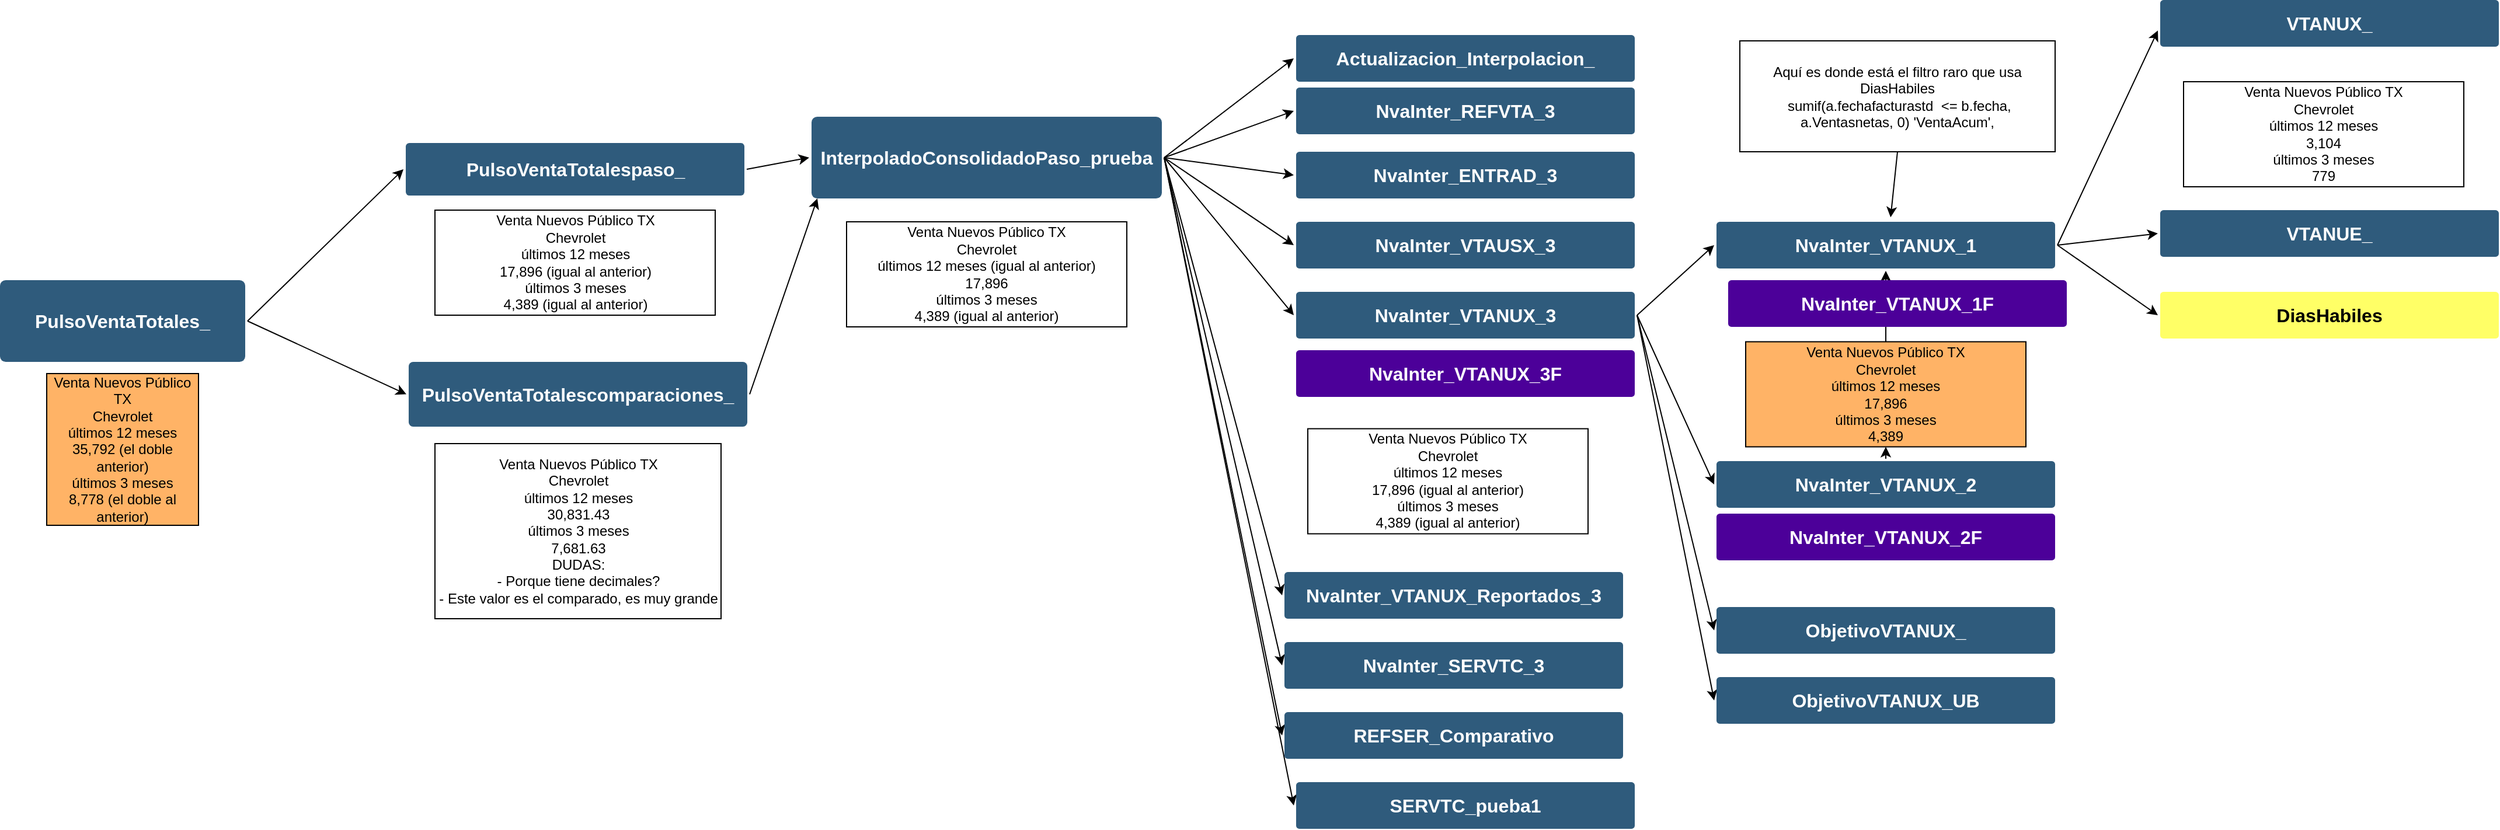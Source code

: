 <mxfile version="21.7.1" type="google">
  <diagram id="6a731a19-8d31-9384-78a2-239565b7b9f0" name="Page-1">
    <mxGraphModel grid="1" page="1" gridSize="10" guides="1" tooltips="1" connect="1" arrows="1" fold="1" pageScale="1" pageWidth="1169" pageHeight="827" background="none" math="0" shadow="0">
      <root>
        <mxCell id="0" />
        <mxCell id="1" parent="0" />
        <mxCell id="L6eziXhxTKh1v8Lyt3lX-1751" style="edgeStyle=none;rounded=0;orthogonalLoop=1;jettySize=auto;html=1;exitX=1;exitY=0.5;exitDx=0;exitDy=0;entryX=0;entryY=0.5;entryDx=0;entryDy=0;" edge="1" parent="1" source="1749" target="L6eziXhxTKh1v8Lyt3lX-1749">
          <mxGeometry relative="1" as="geometry" />
        </mxCell>
        <mxCell id="1749" value="PulsoVentaTotales_" style="rounded=1;whiteSpace=wrap;html=1;shadow=0;labelBackgroundColor=none;strokeColor=none;strokeWidth=3;fillColor=#2F5B7C;fontFamily=Helvetica;fontSize=16;fontColor=#FFFFFF;align=center;fontStyle=1;spacing=5;arcSize=7;perimeterSpacing=2;" vertex="1" parent="1">
          <mxGeometry x="-40" y="360" width="210" height="70" as="geometry" />
        </mxCell>
        <mxCell id="L6eziXhxTKh1v8Lyt3lX-1753" style="edgeStyle=none;rounded=0;orthogonalLoop=1;jettySize=auto;html=1;exitX=1;exitY=0.5;exitDx=0;exitDy=0;entryX=0;entryY=0.5;entryDx=0;entryDy=0;" edge="1" parent="1" source="-0ShvA0Jfd5PFGLAykkG-1780" target="L6eziXhxTKh1v8Lyt3lX-1752">
          <mxGeometry relative="1" as="geometry" />
        </mxCell>
        <mxCell id="-0ShvA0Jfd5PFGLAykkG-1780" value="PulsoVentaTotalespaso_" style="rounded=1;whiteSpace=wrap;html=1;shadow=0;labelBackgroundColor=none;strokeColor=none;strokeWidth=3;fillColor=#2F5B7C;fontFamily=Helvetica;fontSize=16;fontColor=#FFFFFF;align=center;fontStyle=1;spacing=5;arcSize=7;perimeterSpacing=2;" vertex="1" parent="1">
          <mxGeometry x="307.5" y="242.5" width="290" height="45" as="geometry" />
        </mxCell>
        <mxCell id="-0ShvA0Jfd5PFGLAykkG-1784" style="rounded=0;orthogonalLoop=1;jettySize=auto;html=1;exitX=1;exitY=0.5;exitDx=0;exitDy=0;entryX=0;entryY=0.5;entryDx=0;entryDy=0;" edge="1" parent="1" source="1749" target="-0ShvA0Jfd5PFGLAykkG-1780">
          <mxGeometry relative="1" as="geometry">
            <mxPoint x="232" y="430" as="sourcePoint" />
            <mxPoint x="368" y="430" as="targetPoint" />
          </mxGeometry>
        </mxCell>
        <mxCell id="-0ShvA0Jfd5PFGLAykkG-1807" value="&lt;font color=&quot;#000000&quot;&gt;DiasHabiles&lt;/font&gt;" style="rounded=1;whiteSpace=wrap;html=1;shadow=0;labelBackgroundColor=none;strokeColor=none;strokeWidth=3;fillColor=#FFFF66;fontFamily=Helvetica;fontSize=16;fontColor=#FFFFFF;align=center;fontStyle=1;spacing=5;arcSize=7;perimeterSpacing=2;" vertex="1" parent="1">
          <mxGeometry x="1810" y="370" width="290" height="40" as="geometry" />
        </mxCell>
        <mxCell id="L6eziXhxTKh1v8Lyt3lX-1754" style="edgeStyle=none;rounded=0;orthogonalLoop=1;jettySize=auto;html=1;exitX=1;exitY=0.5;exitDx=0;exitDy=0;entryX=0.023;entryY=0.973;entryDx=0;entryDy=0;entryPerimeter=0;" edge="1" parent="1" source="L6eziXhxTKh1v8Lyt3lX-1749" target="L6eziXhxTKh1v8Lyt3lX-1752">
          <mxGeometry relative="1" as="geometry" />
        </mxCell>
        <mxCell id="L6eziXhxTKh1v8Lyt3lX-1749" value="PulsoVentaTotalescomparaciones_" style="rounded=1;whiteSpace=wrap;html=1;shadow=0;labelBackgroundColor=none;strokeColor=none;strokeWidth=3;fillColor=#2F5B7C;fontFamily=Helvetica;fontSize=16;fontColor=#FFFFFF;align=center;fontStyle=1;spacing=5;arcSize=7;perimeterSpacing=2;" vertex="1" parent="1">
          <mxGeometry x="310" y="430" width="290" height="55.5" as="geometry" />
        </mxCell>
        <mxCell id="L6eziXhxTKh1v8Lyt3lX-1764" style="edgeStyle=none;rounded=0;orthogonalLoop=1;jettySize=auto;html=1;exitX=1;exitY=0.5;exitDx=0;exitDy=0;entryX=0;entryY=0.5;entryDx=0;entryDy=0;" edge="1" parent="1" source="L6eziXhxTKh1v8Lyt3lX-1752" target="L6eziXhxTKh1v8Lyt3lX-1756">
          <mxGeometry relative="1" as="geometry" />
        </mxCell>
        <mxCell id="L6eziXhxTKh1v8Lyt3lX-1765" style="edgeStyle=none;rounded=0;orthogonalLoop=1;jettySize=auto;html=1;exitX=1;exitY=0.5;exitDx=0;exitDy=0;entryX=0;entryY=0.5;entryDx=0;entryDy=0;" edge="1" parent="1" source="L6eziXhxTKh1v8Lyt3lX-1752" target="L6eziXhxTKh1v8Lyt3lX-1755">
          <mxGeometry relative="1" as="geometry" />
        </mxCell>
        <mxCell id="L6eziXhxTKh1v8Lyt3lX-1766" style="edgeStyle=none;rounded=0;orthogonalLoop=1;jettySize=auto;html=1;exitX=1;exitY=0.5;exitDx=0;exitDy=0;entryX=0;entryY=0.5;entryDx=0;entryDy=0;" edge="1" parent="1" source="L6eziXhxTKh1v8Lyt3lX-1752" target="L6eziXhxTKh1v8Lyt3lX-1757">
          <mxGeometry relative="1" as="geometry" />
        </mxCell>
        <mxCell id="L6eziXhxTKh1v8Lyt3lX-1767" style="edgeStyle=none;rounded=0;orthogonalLoop=1;jettySize=auto;html=1;exitX=1;exitY=0.5;exitDx=0;exitDy=0;entryX=0;entryY=0.5;entryDx=0;entryDy=0;" edge="1" parent="1" source="L6eziXhxTKh1v8Lyt3lX-1752" target="L6eziXhxTKh1v8Lyt3lX-1758">
          <mxGeometry relative="1" as="geometry" />
        </mxCell>
        <mxCell id="L6eziXhxTKh1v8Lyt3lX-1768" style="edgeStyle=none;rounded=0;orthogonalLoop=1;jettySize=auto;html=1;exitX=1;exitY=0.5;exitDx=0;exitDy=0;entryX=0;entryY=0.5;entryDx=0;entryDy=0;" edge="1" parent="1" source="L6eziXhxTKh1v8Lyt3lX-1752" target="L6eziXhxTKh1v8Lyt3lX-1759">
          <mxGeometry relative="1" as="geometry" />
        </mxCell>
        <mxCell id="L6eziXhxTKh1v8Lyt3lX-1769" style="edgeStyle=none;rounded=0;orthogonalLoop=1;jettySize=auto;html=1;exitX=1;exitY=0.5;exitDx=0;exitDy=0;entryX=0;entryY=0.5;entryDx=0;entryDy=0;" edge="1" parent="1" source="L6eziXhxTKh1v8Lyt3lX-1752" target="L6eziXhxTKh1v8Lyt3lX-1760">
          <mxGeometry relative="1" as="geometry" />
        </mxCell>
        <mxCell id="L6eziXhxTKh1v8Lyt3lX-1770" style="edgeStyle=none;rounded=0;orthogonalLoop=1;jettySize=auto;html=1;exitX=1;exitY=0.5;exitDx=0;exitDy=0;entryX=0;entryY=0.5;entryDx=0;entryDy=0;" edge="1" parent="1" source="L6eziXhxTKh1v8Lyt3lX-1752" target="L6eziXhxTKh1v8Lyt3lX-1761">
          <mxGeometry relative="1" as="geometry" />
        </mxCell>
        <mxCell id="L6eziXhxTKh1v8Lyt3lX-1771" style="edgeStyle=none;rounded=0;orthogonalLoop=1;jettySize=auto;html=1;exitX=1;exitY=0.5;exitDx=0;exitDy=0;entryX=0;entryY=0.5;entryDx=0;entryDy=0;" edge="1" parent="1" source="L6eziXhxTKh1v8Lyt3lX-1752" target="L6eziXhxTKh1v8Lyt3lX-1762">
          <mxGeometry relative="1" as="geometry" />
        </mxCell>
        <mxCell id="L6eziXhxTKh1v8Lyt3lX-1772" style="edgeStyle=none;rounded=0;orthogonalLoop=1;jettySize=auto;html=1;exitX=1;exitY=0.5;exitDx=0;exitDy=0;entryX=0;entryY=0.5;entryDx=0;entryDy=0;" edge="1" parent="1" source="L6eziXhxTKh1v8Lyt3lX-1752" target="L6eziXhxTKh1v8Lyt3lX-1763">
          <mxGeometry relative="1" as="geometry" />
        </mxCell>
        <mxCell id="L6eziXhxTKh1v8Lyt3lX-1752" value="InterpoladoConsolidadoPaso_prueba" style="rounded=1;whiteSpace=wrap;html=1;shadow=0;labelBackgroundColor=none;strokeColor=none;strokeWidth=3;fillColor=#2F5B7C;fontFamily=Helvetica;fontSize=16;fontColor=#FFFFFF;align=center;fontStyle=1;spacing=5;arcSize=7;perimeterSpacing=2;" vertex="1" parent="1">
          <mxGeometry x="655" y="220" width="300" height="70" as="geometry" />
        </mxCell>
        <mxCell id="L6eziXhxTKh1v8Lyt3lX-1755" value="NvaInter_REFVTA_3" style="rounded=1;whiteSpace=wrap;html=1;shadow=0;labelBackgroundColor=none;strokeColor=none;strokeWidth=3;fillColor=#2F5B7C;fontFamily=Helvetica;fontSize=16;fontColor=#FFFFFF;align=center;fontStyle=1;spacing=5;arcSize=7;perimeterSpacing=2;" vertex="1" parent="1">
          <mxGeometry x="1070" y="195" width="290" height="40" as="geometry" />
        </mxCell>
        <mxCell id="L6eziXhxTKh1v8Lyt3lX-1756" value="Actualizacion_Interpolacion_" style="rounded=1;whiteSpace=wrap;html=1;shadow=0;labelBackgroundColor=none;strokeColor=none;strokeWidth=3;fillColor=#2F5B7C;fontFamily=Helvetica;fontSize=16;fontColor=#FFFFFF;align=center;fontStyle=1;spacing=5;arcSize=7;perimeterSpacing=2;" vertex="1" parent="1">
          <mxGeometry x="1070" y="150" width="290" height="40" as="geometry" />
        </mxCell>
        <mxCell id="L6eziXhxTKh1v8Lyt3lX-1757" value="NvaInter_ENTRAD_3" style="rounded=1;whiteSpace=wrap;html=1;shadow=0;labelBackgroundColor=none;strokeColor=none;strokeWidth=3;fillColor=#2F5B7C;fontFamily=Helvetica;fontSize=16;fontColor=#FFFFFF;align=center;fontStyle=1;spacing=5;arcSize=7;perimeterSpacing=2;" vertex="1" parent="1">
          <mxGeometry x="1070" y="250" width="290" height="40" as="geometry" />
        </mxCell>
        <mxCell id="L6eziXhxTKh1v8Lyt3lX-1758" value="NvaInter_VTAUSX_3" style="rounded=1;whiteSpace=wrap;html=1;shadow=0;labelBackgroundColor=none;strokeColor=none;strokeWidth=3;fillColor=#2F5B7C;fontFamily=Helvetica;fontSize=16;fontColor=#FFFFFF;align=center;fontStyle=1;spacing=5;arcSize=7;perimeterSpacing=2;" vertex="1" parent="1">
          <mxGeometry x="1070" y="310" width="290" height="40" as="geometry" />
        </mxCell>
        <mxCell id="L6eziXhxTKh1v8Lyt3lX-1777" style="edgeStyle=none;rounded=0;orthogonalLoop=1;jettySize=auto;html=1;exitX=1;exitY=0.5;exitDx=0;exitDy=0;entryX=0;entryY=0.5;entryDx=0;entryDy=0;" edge="1" parent="1" source="L6eziXhxTKh1v8Lyt3lX-1759" target="L6eziXhxTKh1v8Lyt3lX-1774">
          <mxGeometry relative="1" as="geometry" />
        </mxCell>
        <mxCell id="L6eziXhxTKh1v8Lyt3lX-1778" style="edgeStyle=none;rounded=0;orthogonalLoop=1;jettySize=auto;html=1;exitX=1;exitY=0.5;exitDx=0;exitDy=0;entryX=0;entryY=0.5;entryDx=0;entryDy=0;" edge="1" parent="1" source="L6eziXhxTKh1v8Lyt3lX-1759" target="L6eziXhxTKh1v8Lyt3lX-1775">
          <mxGeometry relative="1" as="geometry" />
        </mxCell>
        <mxCell id="L6eziXhxTKh1v8Lyt3lX-1787" style="edgeStyle=none;rounded=0;orthogonalLoop=1;jettySize=auto;html=1;exitX=1;exitY=0.5;exitDx=0;exitDy=0;entryX=0;entryY=0.5;entryDx=0;entryDy=0;" edge="1" parent="1" source="L6eziXhxTKh1v8Lyt3lX-1759" target="L6eziXhxTKh1v8Lyt3lX-1785">
          <mxGeometry relative="1" as="geometry" />
        </mxCell>
        <mxCell id="L6eziXhxTKh1v8Lyt3lX-1788" style="edgeStyle=none;rounded=0;orthogonalLoop=1;jettySize=auto;html=1;exitX=1;exitY=0.5;exitDx=0;exitDy=0;entryX=0;entryY=0.5;entryDx=0;entryDy=0;" edge="1" parent="1" source="L6eziXhxTKh1v8Lyt3lX-1759" target="L6eziXhxTKh1v8Lyt3lX-1786">
          <mxGeometry relative="1" as="geometry" />
        </mxCell>
        <mxCell id="L6eziXhxTKh1v8Lyt3lX-1759" value="NvaInter_VTANUX_3" style="rounded=1;whiteSpace=wrap;html=1;shadow=0;labelBackgroundColor=none;strokeColor=none;strokeWidth=3;fillColor=#2F5B7C;fontFamily=Helvetica;fontSize=16;fontColor=#FFFFFF;align=center;fontStyle=1;spacing=5;arcSize=7;perimeterSpacing=2;" vertex="1" parent="1">
          <mxGeometry x="1070" y="370" width="290" height="40" as="geometry" />
        </mxCell>
        <mxCell id="L6eziXhxTKh1v8Lyt3lX-1760" value="NvaInter_VTANUX_Reportados_3" style="rounded=1;whiteSpace=wrap;html=1;shadow=0;labelBackgroundColor=none;strokeColor=none;strokeWidth=3;fillColor=#2F5B7C;fontFamily=Helvetica;fontSize=16;fontColor=#FFFFFF;align=center;fontStyle=1;spacing=5;arcSize=7;perimeterSpacing=2;" vertex="1" parent="1">
          <mxGeometry x="1060" y="610" width="290" height="40" as="geometry" />
        </mxCell>
        <mxCell id="L6eziXhxTKh1v8Lyt3lX-1761" value="NvaInter_SERVTC_3" style="rounded=1;whiteSpace=wrap;html=1;shadow=0;labelBackgroundColor=none;strokeColor=none;strokeWidth=3;fillColor=#2F5B7C;fontFamily=Helvetica;fontSize=16;fontColor=#FFFFFF;align=center;fontStyle=1;spacing=5;arcSize=7;perimeterSpacing=2;" vertex="1" parent="1">
          <mxGeometry x="1060" y="670" width="290" height="40" as="geometry" />
        </mxCell>
        <mxCell id="L6eziXhxTKh1v8Lyt3lX-1762" value="REFSER_Comparativo" style="rounded=1;whiteSpace=wrap;html=1;shadow=0;labelBackgroundColor=none;strokeColor=none;strokeWidth=3;fillColor=#2F5B7C;fontFamily=Helvetica;fontSize=16;fontColor=#FFFFFF;align=center;fontStyle=1;spacing=5;arcSize=7;perimeterSpacing=2;" vertex="1" parent="1">
          <mxGeometry x="1060" y="730" width="290" height="40" as="geometry" />
        </mxCell>
        <mxCell id="L6eziXhxTKh1v8Lyt3lX-1763" value="SERVTC_pueba1" style="rounded=1;whiteSpace=wrap;html=1;shadow=0;labelBackgroundColor=none;strokeColor=none;strokeWidth=3;fillColor=#2F5B7C;fontFamily=Helvetica;fontSize=16;fontColor=#FFFFFF;align=center;fontStyle=1;spacing=5;arcSize=7;perimeterSpacing=2;" vertex="1" parent="1">
          <mxGeometry x="1070" y="790" width="290" height="40" as="geometry" />
        </mxCell>
        <mxCell id="L6eziXhxTKh1v8Lyt3lX-1781" style="edgeStyle=none;rounded=0;orthogonalLoop=1;jettySize=auto;html=1;exitX=1;exitY=0.5;exitDx=0;exitDy=0;entryX=0;entryY=0.64;entryDx=0;entryDy=0;entryPerimeter=0;" edge="1" parent="1" source="L6eziXhxTKh1v8Lyt3lX-1774" target="L6eziXhxTKh1v8Lyt3lX-1779">
          <mxGeometry relative="1" as="geometry" />
        </mxCell>
        <mxCell id="L6eziXhxTKh1v8Lyt3lX-1782" style="edgeStyle=none;rounded=0;orthogonalLoop=1;jettySize=auto;html=1;exitX=1;exitY=0.5;exitDx=0;exitDy=0;entryX=0;entryY=0.5;entryDx=0;entryDy=0;" edge="1" parent="1" source="L6eziXhxTKh1v8Lyt3lX-1774" target="L6eziXhxTKh1v8Lyt3lX-1780">
          <mxGeometry relative="1" as="geometry" />
        </mxCell>
        <mxCell id="L6eziXhxTKh1v8Lyt3lX-1783" style="edgeStyle=none;rounded=0;orthogonalLoop=1;jettySize=auto;html=1;exitX=1;exitY=0.5;exitDx=0;exitDy=0;entryX=0;entryY=0.5;entryDx=0;entryDy=0;" edge="1" parent="1" source="L6eziXhxTKh1v8Lyt3lX-1774" target="-0ShvA0Jfd5PFGLAykkG-1807">
          <mxGeometry relative="1" as="geometry" />
        </mxCell>
        <mxCell id="L6eziXhxTKh1v8Lyt3lX-1774" value="NvaInter_VTANUX_1" style="rounded=1;whiteSpace=wrap;html=1;shadow=0;labelBackgroundColor=none;strokeColor=none;strokeWidth=3;fillColor=#2F5B7C;fontFamily=Helvetica;fontSize=16;fontColor=#FFFFFF;align=center;fontStyle=1;spacing=5;arcSize=7;perimeterSpacing=2;" vertex="1" parent="1">
          <mxGeometry x="1430" y="310" width="290" height="40" as="geometry" />
        </mxCell>
        <mxCell id="L6eziXhxTKh1v8Lyt3lX-1776" style="edgeStyle=none;rounded=0;orthogonalLoop=1;jettySize=auto;html=1;exitX=0.5;exitY=0;exitDx=0;exitDy=0;" edge="1" parent="1" source="L6eziXhxTKh1v8Lyt3lX-1796" target="L6eziXhxTKh1v8Lyt3lX-1774">
          <mxGeometry relative="1" as="geometry" />
        </mxCell>
        <mxCell id="L6eziXhxTKh1v8Lyt3lX-1775" value="NvaInter_VTANUX_2" style="rounded=1;whiteSpace=wrap;html=1;shadow=0;labelBackgroundColor=none;strokeColor=none;strokeWidth=3;fillColor=#2F5B7C;fontFamily=Helvetica;fontSize=16;fontColor=#FFFFFF;align=center;fontStyle=1;spacing=5;arcSize=7;perimeterSpacing=2;" vertex="1" parent="1">
          <mxGeometry x="1430" y="515" width="290" height="40" as="geometry" />
        </mxCell>
        <mxCell id="L6eziXhxTKh1v8Lyt3lX-1779" value="VTANUX_" style="rounded=1;whiteSpace=wrap;html=1;shadow=0;labelBackgroundColor=none;strokeColor=none;strokeWidth=3;fillColor=#2F5B7C;fontFamily=Helvetica;fontSize=16;fontColor=#FFFFFF;align=center;fontStyle=1;spacing=5;arcSize=7;perimeterSpacing=2;" vertex="1" parent="1">
          <mxGeometry x="1810" y="120" width="290" height="40" as="geometry" />
        </mxCell>
        <mxCell id="L6eziXhxTKh1v8Lyt3lX-1780" value="VTANUE_" style="rounded=1;whiteSpace=wrap;html=1;shadow=0;labelBackgroundColor=none;strokeColor=none;strokeWidth=3;fillColor=#2F5B7C;fontFamily=Helvetica;fontSize=16;fontColor=#FFFFFF;align=center;fontStyle=1;spacing=5;arcSize=7;perimeterSpacing=2;" vertex="1" parent="1">
          <mxGeometry x="1810" y="300" width="290" height="40" as="geometry" />
        </mxCell>
        <mxCell id="L6eziXhxTKh1v8Lyt3lX-1785" value="ObjetivoVTANUX_" style="rounded=1;whiteSpace=wrap;html=1;shadow=0;labelBackgroundColor=none;strokeColor=none;strokeWidth=3;fillColor=#2F5B7C;fontFamily=Helvetica;fontSize=16;fontColor=#FFFFFF;align=center;fontStyle=1;spacing=5;arcSize=7;perimeterSpacing=2;" vertex="1" parent="1">
          <mxGeometry x="1430" y="640" width="290" height="40" as="geometry" />
        </mxCell>
        <mxCell id="L6eziXhxTKh1v8Lyt3lX-1786" value="ObjetivoVTANUX_UB" style="rounded=1;whiteSpace=wrap;html=1;shadow=0;labelBackgroundColor=none;strokeColor=none;strokeWidth=3;fillColor=#2F5B7C;fontFamily=Helvetica;fontSize=16;fontColor=#FFFFFF;align=center;fontStyle=1;spacing=5;arcSize=7;perimeterSpacing=2;" vertex="1" parent="1">
          <mxGeometry x="1430" y="700" width="290" height="40" as="geometry" />
        </mxCell>
        <mxCell id="L6eziXhxTKh1v8Lyt3lX-1790" value="Venta Nuevos Público TX&lt;br&gt;Chevrolet&lt;br&gt;últimos 12 meses&lt;br&gt;35,792 (el doble anterior)&lt;br&gt;últimos 3 meses&lt;br&gt;8,778 (el doble al anterior)" style="rounded=0;whiteSpace=wrap;html=1;fillColor=#FFB366;" vertex="1" parent="1">
          <mxGeometry y="440" width="130" height="130" as="geometry" />
        </mxCell>
        <mxCell id="L6eziXhxTKh1v8Lyt3lX-1791" value="Venta Nuevos Público TX&lt;br&gt;Chevrolet&lt;br&gt;últimos 12 meses&lt;br&gt;17,896 (igual al anterior)&lt;br&gt;últimos 3 meses&lt;br&gt;4,389 (igual al anterior)" style="rounded=0;whiteSpace=wrap;html=1;" vertex="1" parent="1">
          <mxGeometry x="332.5" y="300" width="240" height="90" as="geometry" />
        </mxCell>
        <mxCell id="L6eziXhxTKh1v8Lyt3lX-1792" value="Venta Nuevos Público TX&lt;br&gt;Chevrolet&lt;br&gt;últimos 12 meses&lt;br&gt;30,831.43&lt;br&gt;últimos 3 meses&lt;br&gt;7,681.63&lt;br&gt;DUDAS:&lt;br&gt;- Porque tiene decimales?&lt;br&gt;- Este valor es el comparado, es muy grande" style="rounded=0;whiteSpace=wrap;html=1;" vertex="1" parent="1">
          <mxGeometry x="332.5" y="500" width="245" height="150" as="geometry" />
        </mxCell>
        <mxCell id="L6eziXhxTKh1v8Lyt3lX-1794" value="Venta Nuevos Público TX&lt;br&gt;Chevrolet&lt;br&gt;últimos 12 meses (igual al anterior)&lt;br&gt;17,896&lt;br&gt;últimos 3 meses&lt;br&gt;4,389 (igual al anterior)" style="rounded=0;whiteSpace=wrap;html=1;" vertex="1" parent="1">
          <mxGeometry x="685" y="310" width="240" height="90" as="geometry" />
        </mxCell>
        <mxCell id="L6eziXhxTKh1v8Lyt3lX-1795" value="Venta Nuevos Público TX&lt;br&gt;Chevrolet&lt;br&gt;últimos 12 meses&lt;br&gt;17,896 (igual al anterior)&lt;br&gt;últimos 3 meses&lt;br&gt;4,389 (igual al anterior)" style="rounded=0;whiteSpace=wrap;html=1;" vertex="1" parent="1">
          <mxGeometry x="1080" y="487.25" width="240" height="90" as="geometry" />
        </mxCell>
        <mxCell id="L6eziXhxTKh1v8Lyt3lX-1797" value="Venta Nuevos Público TX&lt;br&gt;Chevrolet&lt;br&gt;últimos 12 meses&lt;br&gt;3,104&lt;br&gt;últimos 3 meses&lt;br&gt;779" style="rounded=0;whiteSpace=wrap;html=1;" vertex="1" parent="1">
          <mxGeometry x="1830" y="190" width="240" height="90" as="geometry" />
        </mxCell>
        <mxCell id="L6eziXhxTKh1v8Lyt3lX-1799" style="edgeStyle=none;rounded=0;orthogonalLoop=1;jettySize=auto;html=1;exitX=0.5;exitY=1;exitDx=0;exitDy=0;entryX=0.514;entryY=-0.042;entryDx=0;entryDy=0;entryPerimeter=0;" edge="1" parent="1" source="L6eziXhxTKh1v8Lyt3lX-1798" target="L6eziXhxTKh1v8Lyt3lX-1774">
          <mxGeometry relative="1" as="geometry" />
        </mxCell>
        <mxCell id="L6eziXhxTKh1v8Lyt3lX-1798" value="Aquí es donde está el filtro raro que usa DiasHabiles&lt;br&gt;&amp;nbsp;sumif(a.fechafacturastd&amp;nbsp; &amp;lt;= b.fecha, a.Ventasnetas, 0) &#39;VentaAcum&#39;," style="rounded=0;whiteSpace=wrap;html=1;" vertex="1" parent="1">
          <mxGeometry x="1450" y="155" width="270" height="95" as="geometry" />
        </mxCell>
        <mxCell id="DEuqFdhXrFudhKMlEG7v-1749" value="" style="edgeStyle=none;rounded=0;orthogonalLoop=1;jettySize=auto;html=1;exitX=0.5;exitY=0;exitDx=0;exitDy=0;" edge="1" parent="1" source="L6eziXhxTKh1v8Lyt3lX-1775" target="L6eziXhxTKh1v8Lyt3lX-1796">
          <mxGeometry relative="1" as="geometry">
            <mxPoint x="1575" y="588" as="sourcePoint" />
            <mxPoint x="1575" y="362" as="targetPoint" />
          </mxGeometry>
        </mxCell>
        <mxCell id="L6eziXhxTKh1v8Lyt3lX-1796" value="Venta Nuevos Público TX&lt;br&gt;Chevrolet&lt;br&gt;últimos 12 meses&lt;br&gt;17,896&lt;br&gt;últimos 3 meses&lt;br&gt;4,389" style="rounded=0;whiteSpace=wrap;html=1;fillColor=#FFB366;" vertex="1" parent="1">
          <mxGeometry x="1455" y="412.75" width="240" height="90" as="geometry" />
        </mxCell>
        <mxCell id="DEuqFdhXrFudhKMlEG7v-1750" value="NvaInter_VTANUX_3F" style="rounded=1;whiteSpace=wrap;html=1;shadow=0;labelBackgroundColor=none;strokeColor=none;strokeWidth=3;fillColor=#4C0099;fontFamily=Helvetica;fontSize=16;fontColor=#FFFFFF;align=center;fontStyle=1;spacing=5;arcSize=7;perimeterSpacing=2;" vertex="1" parent="1">
          <mxGeometry x="1070" y="420" width="290" height="40" as="geometry" />
        </mxCell>
        <mxCell id="DEuqFdhXrFudhKMlEG7v-1751" value="NvaInter_VTANUX_2F" style="rounded=1;whiteSpace=wrap;html=1;shadow=0;labelBackgroundColor=none;strokeColor=none;strokeWidth=3;fillColor=#4C0099;fontFamily=Helvetica;fontSize=16;fontColor=#FFFFFF;align=center;fontStyle=1;spacing=5;arcSize=7;perimeterSpacing=2;" vertex="1" parent="1">
          <mxGeometry x="1430" y="560" width="290" height="40" as="geometry" />
        </mxCell>
        <mxCell id="DEuqFdhXrFudhKMlEG7v-1752" value="NvaInter_VTANUX_1F" style="rounded=1;whiteSpace=wrap;html=1;shadow=0;labelBackgroundColor=none;strokeColor=none;strokeWidth=3;fillColor=#4C0099;fontFamily=Helvetica;fontSize=16;fontColor=#FFFFFF;align=center;fontStyle=1;spacing=5;arcSize=7;perimeterSpacing=2;" vertex="1" parent="1">
          <mxGeometry x="1440" y="360" width="290" height="40" as="geometry" />
        </mxCell>
      </root>
    </mxGraphModel>
  </diagram>
</mxfile>
